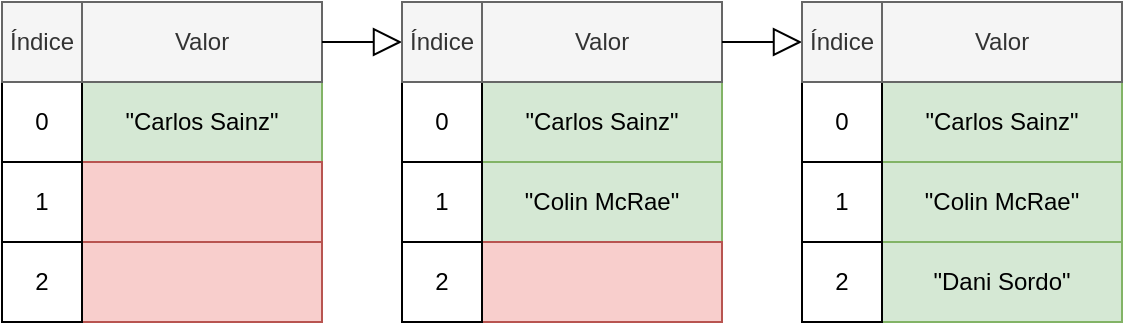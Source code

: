 <mxfile version="10.7.5" type="device"><diagram id="wIUiZdMfwFYJLAaHaasu" name="Page-1"><mxGraphModel dx="1162" dy="622" grid="1" gridSize="10" guides="1" tooltips="1" connect="1" arrows="1" fold="1" page="1" pageScale="1" pageWidth="827" pageHeight="1169" math="0" shadow="0"><root><mxCell id="0"/><mxCell id="1" parent="0"/><mxCell id="D-AzcRYV7dSQTnsM80wU-9" value="&quot;Carlos Sainz&quot;" style="rounded=0;whiteSpace=wrap;html=1;fillColor=#d5e8d4;strokeColor=#82b366;" vertex="1" parent="1"><mxGeometry x="380" y="120" width="120" height="40" as="geometry"/></mxCell><mxCell id="D-AzcRYV7dSQTnsM80wU-10" value="0" style="whiteSpace=wrap;html=1;aspect=fixed;" vertex="1" parent="1"><mxGeometry x="340" y="120" width="40" height="40" as="geometry"/></mxCell><mxCell id="D-AzcRYV7dSQTnsM80wU-11" value="" style="rounded=0;whiteSpace=wrap;html=1;fillColor=#f8cecc;strokeColor=#b85450;" vertex="1" parent="1"><mxGeometry x="380" y="160" width="120" height="40" as="geometry"/></mxCell><mxCell id="D-AzcRYV7dSQTnsM80wU-12" value="1" style="whiteSpace=wrap;html=1;aspect=fixed;" vertex="1" parent="1"><mxGeometry x="340" y="160" width="40" height="40" as="geometry"/></mxCell><mxCell id="D-AzcRYV7dSQTnsM80wU-13" value="" style="rounded=0;whiteSpace=wrap;html=1;fillColor=#f8cecc;strokeColor=#b85450;" vertex="1" parent="1"><mxGeometry x="380" y="200" width="120" height="40" as="geometry"/></mxCell><mxCell id="D-AzcRYV7dSQTnsM80wU-14" value="2" style="whiteSpace=wrap;html=1;aspect=fixed;" vertex="1" parent="1"><mxGeometry x="340" y="200" width="40" height="40" as="geometry"/></mxCell><mxCell id="D-AzcRYV7dSQTnsM80wU-15" value="Valor" style="rounded=0;whiteSpace=wrap;html=1;fillColor=#f5f5f5;strokeColor=#666666;fontColor=#333333;" vertex="1" parent="1"><mxGeometry x="380" y="80" width="120" height="40" as="geometry"/></mxCell><mxCell id="D-AzcRYV7dSQTnsM80wU-16" value="Índice" style="whiteSpace=wrap;html=1;aspect=fixed;fillColor=#f5f5f5;strokeColor=#666666;fontColor=#333333;" vertex="1" parent="1"><mxGeometry x="340" y="80" width="40" height="40" as="geometry"/></mxCell><mxCell id="D-AzcRYV7dSQTnsM80wU-17" value="" style="endArrow=block;dashed=0;endFill=0;endSize=12;html=1;exitX=1;exitY=0.5;exitDx=0;exitDy=0;" edge="1" parent="1" source="D-AzcRYV7dSQTnsM80wU-15"><mxGeometry width="160" relative="1" as="geometry"><mxPoint x="510.207" y="100" as="sourcePoint"/><mxPoint x="540" y="100" as="targetPoint"/></mxGeometry></mxCell><mxCell id="D-AzcRYV7dSQTnsM80wU-18" value="&quot;Carlos Sainz&quot;" style="rounded=0;whiteSpace=wrap;html=1;fillColor=#d5e8d4;strokeColor=#82b366;" vertex="1" parent="1"><mxGeometry x="580" y="120" width="120" height="40" as="geometry"/></mxCell><mxCell id="D-AzcRYV7dSQTnsM80wU-19" value="0" style="whiteSpace=wrap;html=1;aspect=fixed;" vertex="1" parent="1"><mxGeometry x="540" y="120" width="40" height="40" as="geometry"/></mxCell><mxCell id="D-AzcRYV7dSQTnsM80wU-20" value="&quot;Colin McRae&quot;" style="rounded=0;whiteSpace=wrap;html=1;fillColor=#d5e8d4;strokeColor=#82b366;" vertex="1" parent="1"><mxGeometry x="580" y="160" width="120" height="40" as="geometry"/></mxCell><mxCell id="D-AzcRYV7dSQTnsM80wU-21" value="1" style="whiteSpace=wrap;html=1;aspect=fixed;" vertex="1" parent="1"><mxGeometry x="540" y="160" width="40" height="40" as="geometry"/></mxCell><mxCell id="D-AzcRYV7dSQTnsM80wU-22" value="" style="rounded=0;whiteSpace=wrap;html=1;fillColor=#f8cecc;strokeColor=#b85450;" vertex="1" parent="1"><mxGeometry x="580" y="200" width="120" height="40" as="geometry"/></mxCell><mxCell id="D-AzcRYV7dSQTnsM80wU-23" value="2" style="whiteSpace=wrap;html=1;aspect=fixed;" vertex="1" parent="1"><mxGeometry x="540" y="200" width="40" height="40" as="geometry"/></mxCell><mxCell id="D-AzcRYV7dSQTnsM80wU-24" value="Valor" style="rounded=0;whiteSpace=wrap;html=1;fillColor=#f5f5f5;strokeColor=#666666;fontColor=#333333;" vertex="1" parent="1"><mxGeometry x="580" y="80" width="120" height="40" as="geometry"/></mxCell><mxCell id="D-AzcRYV7dSQTnsM80wU-25" value="Índice" style="whiteSpace=wrap;html=1;aspect=fixed;fillColor=#f5f5f5;strokeColor=#666666;fontColor=#333333;" vertex="1" parent="1"><mxGeometry x="540" y="80" width="40" height="40" as="geometry"/></mxCell><mxCell id="D-AzcRYV7dSQTnsM80wU-26" value="" style="endArrow=block;dashed=0;endFill=0;endSize=12;html=1;exitX=1;exitY=0.5;exitDx=0;exitDy=0;" edge="1" parent="1" source="D-AzcRYV7dSQTnsM80wU-24"><mxGeometry width="160" relative="1" as="geometry"><mxPoint x="710.207" y="100" as="sourcePoint"/><mxPoint x="740" y="100" as="targetPoint"/></mxGeometry></mxCell><mxCell id="D-AzcRYV7dSQTnsM80wU-27" value="&quot;Carlos Sainz&quot;" style="rounded=0;whiteSpace=wrap;html=1;fillColor=#d5e8d4;strokeColor=#82b366;" vertex="1" parent="1"><mxGeometry x="780" y="120" width="120" height="40" as="geometry"/></mxCell><mxCell id="D-AzcRYV7dSQTnsM80wU-28" value="0" style="whiteSpace=wrap;html=1;aspect=fixed;" vertex="1" parent="1"><mxGeometry x="740" y="120" width="40" height="40" as="geometry"/></mxCell><mxCell id="D-AzcRYV7dSQTnsM80wU-29" value="&quot;Colin McRae&quot;" style="rounded=0;whiteSpace=wrap;html=1;fillColor=#d5e8d4;strokeColor=#82b366;" vertex="1" parent="1"><mxGeometry x="780" y="160" width="120" height="40" as="geometry"/></mxCell><mxCell id="D-AzcRYV7dSQTnsM80wU-30" value="1" style="whiteSpace=wrap;html=1;aspect=fixed;" vertex="1" parent="1"><mxGeometry x="740" y="160" width="40" height="40" as="geometry"/></mxCell><mxCell id="D-AzcRYV7dSQTnsM80wU-31" value="&quot;Dani Sordo&quot;" style="rounded=0;whiteSpace=wrap;html=1;fillColor=#d5e8d4;strokeColor=#82b366;" vertex="1" parent="1"><mxGeometry x="780" y="200" width="120" height="40" as="geometry"/></mxCell><mxCell id="D-AzcRYV7dSQTnsM80wU-32" value="2" style="whiteSpace=wrap;html=1;aspect=fixed;" vertex="1" parent="1"><mxGeometry x="740" y="200" width="40" height="40" as="geometry"/></mxCell><mxCell id="D-AzcRYV7dSQTnsM80wU-33" value="Valor" style="rounded=0;whiteSpace=wrap;html=1;fillColor=#f5f5f5;strokeColor=#666666;fontColor=#333333;" vertex="1" parent="1"><mxGeometry x="780" y="80" width="120" height="40" as="geometry"/></mxCell><mxCell id="D-AzcRYV7dSQTnsM80wU-34" value="Índice" style="whiteSpace=wrap;html=1;aspect=fixed;fillColor=#f5f5f5;strokeColor=#666666;fontColor=#333333;" vertex="1" parent="1"><mxGeometry x="740" y="80" width="40" height="40" as="geometry"/></mxCell></root></mxGraphModel></diagram></mxfile>